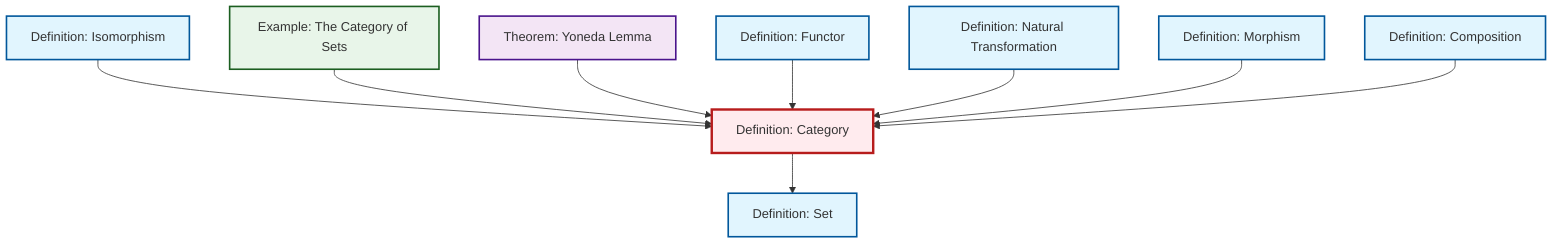 graph TD
    classDef definition fill:#e1f5fe,stroke:#01579b,stroke-width:2px
    classDef theorem fill:#f3e5f5,stroke:#4a148c,stroke-width:2px
    classDef axiom fill:#fff3e0,stroke:#e65100,stroke-width:2px
    classDef example fill:#e8f5e9,stroke:#1b5e20,stroke-width:2px
    classDef current fill:#ffebee,stroke:#b71c1c,stroke-width:3px
    def-natural-transformation["Definition: Natural Transformation"]:::definition
    def-functor["Definition: Functor"]:::definition
    def-category["Definition: Category"]:::definition
    def-morphism["Definition: Morphism"]:::definition
    thm-yoneda["Theorem: Yoneda Lemma"]:::theorem
    def-composition["Definition: Composition"]:::definition
    def-isomorphism["Definition: Isomorphism"]:::definition
    def-set["Definition: Set"]:::definition
    ex-set-category["Example: The Category of Sets"]:::example
    def-isomorphism --> def-category
    ex-set-category --> def-category
    thm-yoneda --> def-category
    def-functor --> def-category
    def-category --> def-set
    def-natural-transformation --> def-category
    def-morphism --> def-category
    def-composition --> def-category
    class def-category current